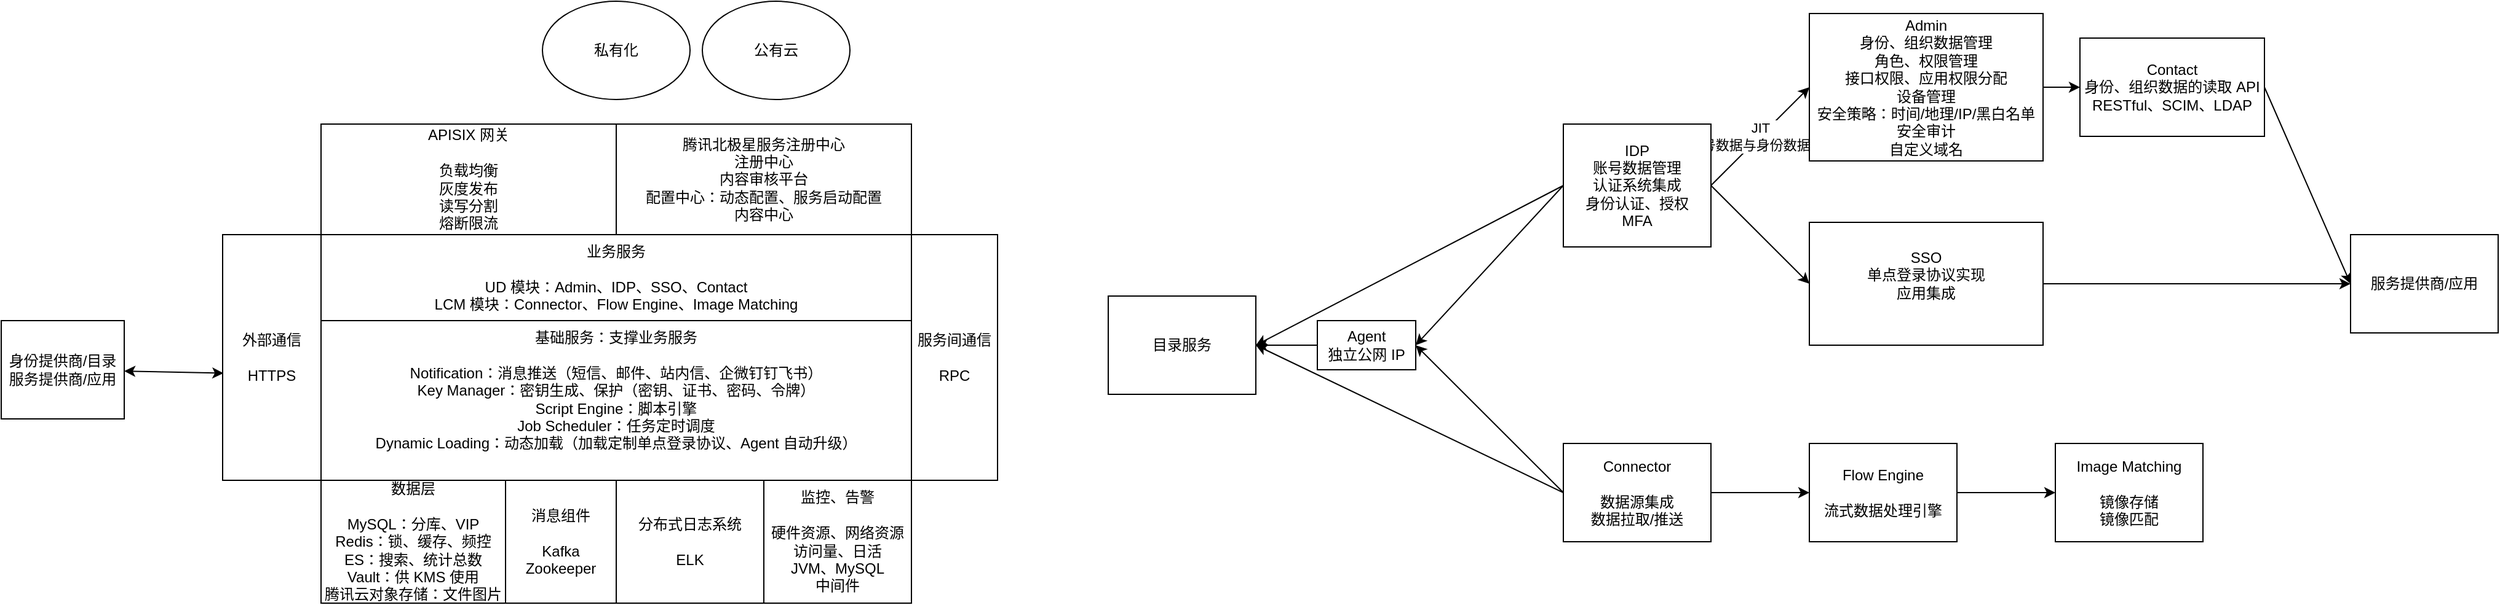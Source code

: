 <mxfile version="20.4.2" type="github">
  <diagram id="m7KzZiY3-KN9SMEAAMLc" name="第 1 页">
    <mxGraphModel dx="2520" dy="887" grid="1" gridSize="10" guides="1" tooltips="1" connect="1" arrows="1" fold="1" page="1" pageScale="1" pageWidth="1169" pageHeight="1654" math="0" shadow="0">
      <root>
        <mxCell id="0" />
        <mxCell id="1" parent="0" />
        <mxCell id="ulN_Afe3Hyk2KE6-v_vF-11" value="目录服务" style="rounded=0;whiteSpace=wrap;html=1;" vertex="1" parent="1">
          <mxGeometry x="-240" y="460" width="120" height="80" as="geometry" />
        </mxCell>
        <mxCell id="ulN_Afe3Hyk2KE6-v_vF-22" style="edgeStyle=none;rounded=0;orthogonalLoop=1;jettySize=auto;html=1;entryX=1;entryY=0.5;entryDx=0;entryDy=0;" edge="1" parent="1" source="ulN_Afe3Hyk2KE6-v_vF-13" target="ulN_Afe3Hyk2KE6-v_vF-11">
          <mxGeometry relative="1" as="geometry" />
        </mxCell>
        <mxCell id="ulN_Afe3Hyk2KE6-v_vF-13" value="&lt;div&gt;Agent&lt;/div&gt;独立公网 IP" style="rounded=0;whiteSpace=wrap;html=1;" vertex="1" parent="1">
          <mxGeometry x="-70" y="480" width="80" height="40" as="geometry" />
        </mxCell>
        <mxCell id="ulN_Afe3Hyk2KE6-v_vF-19" style="rounded=0;orthogonalLoop=1;jettySize=auto;html=1;entryX=1;entryY=0.5;entryDx=0;entryDy=0;exitX=0;exitY=0.5;exitDx=0;exitDy=0;" edge="1" parent="1" source="ulN_Afe3Hyk2KE6-v_vF-17" target="ulN_Afe3Hyk2KE6-v_vF-11">
          <mxGeometry relative="1" as="geometry">
            <mxPoint x="120" y="410" as="sourcePoint" />
          </mxGeometry>
        </mxCell>
        <mxCell id="ulN_Afe3Hyk2KE6-v_vF-23" style="edgeStyle=none;rounded=0;orthogonalLoop=1;jettySize=auto;html=1;exitX=0;exitY=0.5;exitDx=0;exitDy=0;entryX=1;entryY=0.5;entryDx=0;entryDy=0;" edge="1" parent="1" source="ulN_Afe3Hyk2KE6-v_vF-17" target="ulN_Afe3Hyk2KE6-v_vF-13">
          <mxGeometry relative="1" as="geometry" />
        </mxCell>
        <mxCell id="ulN_Afe3Hyk2KE6-v_vF-43" style="edgeStyle=none;rounded=0;orthogonalLoop=1;jettySize=auto;html=1;entryX=0;entryY=0.5;entryDx=0;entryDy=0;exitX=1;exitY=0.5;exitDx=0;exitDy=0;" edge="1" parent="1" source="ulN_Afe3Hyk2KE6-v_vF-17" target="ulN_Afe3Hyk2KE6-v_vF-44">
          <mxGeometry relative="1" as="geometry">
            <mxPoint x="370" y="380" as="targetPoint" />
          </mxGeometry>
        </mxCell>
        <mxCell id="ulN_Afe3Hyk2KE6-v_vF-48" value="&lt;div&gt;JIT&lt;/div&gt;&lt;div&gt;账号数据与身份数据 1:n&lt;br&gt;&lt;/div&gt;" style="edgeStyle=none;rounded=0;orthogonalLoop=1;jettySize=auto;html=1;exitX=1;exitY=0.5;exitDx=0;exitDy=0;entryX=0;entryY=0.5;entryDx=0;entryDy=0;" edge="1" parent="1" source="ulN_Afe3Hyk2KE6-v_vF-17" target="ulN_Afe3Hyk2KE6-v_vF-47">
          <mxGeometry relative="1" as="geometry" />
        </mxCell>
        <mxCell id="ulN_Afe3Hyk2KE6-v_vF-17" value="&lt;div&gt;IDP&lt;/div&gt;&lt;div&gt;账号数据管理&lt;/div&gt;&lt;div&gt;认证系统集成&lt;br&gt;&lt;/div&gt;&lt;div&gt;身份认证、授权&lt;br&gt;&lt;/div&gt;&lt;div&gt;MFA&lt;br&gt;&lt;/div&gt;" style="rounded=0;whiteSpace=wrap;html=1;" vertex="1" parent="1">
          <mxGeometry x="130" y="320" width="120" height="100" as="geometry" />
        </mxCell>
        <mxCell id="ulN_Afe3Hyk2KE6-v_vF-20" style="edgeStyle=none;rounded=0;orthogonalLoop=1;jettySize=auto;html=1;entryX=1;entryY=0.5;entryDx=0;entryDy=0;exitX=0;exitY=0.5;exitDx=0;exitDy=0;" edge="1" parent="1" source="ulN_Afe3Hyk2KE6-v_vF-18" target="ulN_Afe3Hyk2KE6-v_vF-11">
          <mxGeometry relative="1" as="geometry" />
        </mxCell>
        <mxCell id="ulN_Afe3Hyk2KE6-v_vF-24" style="edgeStyle=none;rounded=0;orthogonalLoop=1;jettySize=auto;html=1;exitX=0;exitY=0.5;exitDx=0;exitDy=0;entryX=1;entryY=0.5;entryDx=0;entryDy=0;" edge="1" parent="1" source="ulN_Afe3Hyk2KE6-v_vF-18" target="ulN_Afe3Hyk2KE6-v_vF-13">
          <mxGeometry relative="1" as="geometry" />
        </mxCell>
        <mxCell id="ulN_Afe3Hyk2KE6-v_vF-38" value="" style="edgeStyle=none;rounded=0;orthogonalLoop=1;jettySize=auto;html=1;entryX=0;entryY=0.5;entryDx=0;entryDy=0;" edge="1" parent="1" source="ulN_Afe3Hyk2KE6-v_vF-18" target="ulN_Afe3Hyk2KE6-v_vF-33">
          <mxGeometry relative="1" as="geometry" />
        </mxCell>
        <mxCell id="ulN_Afe3Hyk2KE6-v_vF-18" value="&lt;div&gt;Connector&lt;/div&gt;&lt;div&gt;&lt;br&gt;&lt;/div&gt;&lt;div&gt;数据源集成&lt;/div&gt;&lt;div&gt;数据拉取/推送&lt;br&gt;&lt;/div&gt;" style="rounded=0;whiteSpace=wrap;html=1;" vertex="1" parent="1">
          <mxGeometry x="130" y="580" width="120" height="80" as="geometry" />
        </mxCell>
        <mxCell id="ulN_Afe3Hyk2KE6-v_vF-39" value="" style="edgeStyle=none;rounded=0;orthogonalLoop=1;jettySize=auto;html=1;entryX=0;entryY=0.5;entryDx=0;entryDy=0;" edge="1" parent="1" source="ulN_Afe3Hyk2KE6-v_vF-33" target="ulN_Afe3Hyk2KE6-v_vF-34">
          <mxGeometry relative="1" as="geometry" />
        </mxCell>
        <mxCell id="ulN_Afe3Hyk2KE6-v_vF-33" value="&lt;div&gt;Flow Engine&lt;/div&gt;&lt;div&gt;&lt;br&gt;&lt;/div&gt;&lt;div&gt;流式数据处理引擎&lt;br&gt;&lt;/div&gt;" style="rounded=0;whiteSpace=wrap;html=1;" vertex="1" parent="1">
          <mxGeometry x="330" y="580" width="120" height="80" as="geometry" />
        </mxCell>
        <mxCell id="ulN_Afe3Hyk2KE6-v_vF-34" value="&lt;div&gt;Image Matching&lt;/div&gt;&lt;div&gt;&lt;br&gt;&lt;/div&gt;&lt;div&gt;镜像存储&lt;/div&gt;&lt;div&gt;镜像匹配&lt;br&gt;&lt;/div&gt;" style="rounded=0;whiteSpace=wrap;html=1;" vertex="1" parent="1">
          <mxGeometry x="530" y="580" width="120" height="80" as="geometry" />
        </mxCell>
        <mxCell id="ulN_Afe3Hyk2KE6-v_vF-53" style="edgeStyle=none;rounded=0;orthogonalLoop=1;jettySize=auto;html=1;entryX=0;entryY=0.5;entryDx=0;entryDy=0;exitX=1;exitY=0.5;exitDx=0;exitDy=0;" edge="1" parent="1" source="ulN_Afe3Hyk2KE6-v_vF-44" target="ulN_Afe3Hyk2KE6-v_vF-51">
          <mxGeometry relative="1" as="geometry" />
        </mxCell>
        <mxCell id="ulN_Afe3Hyk2KE6-v_vF-44" value="&lt;div&gt;SSO&lt;/div&gt;&lt;div&gt;单点登录协议实现&lt;/div&gt;&lt;div&gt;应用集成&lt;/div&gt;&lt;div&gt;&lt;br&gt;&lt;/div&gt;" style="rounded=0;whiteSpace=wrap;html=1;" vertex="1" parent="1">
          <mxGeometry x="330" y="400" width="190" height="100" as="geometry" />
        </mxCell>
        <mxCell id="ulN_Afe3Hyk2KE6-v_vF-50" style="edgeStyle=none;rounded=0;orthogonalLoop=1;jettySize=auto;html=1;entryX=0;entryY=0.5;entryDx=0;entryDy=0;exitX=1;exitY=0.5;exitDx=0;exitDy=0;" edge="1" parent="1" source="ulN_Afe3Hyk2KE6-v_vF-47" target="ulN_Afe3Hyk2KE6-v_vF-49">
          <mxGeometry relative="1" as="geometry" />
        </mxCell>
        <mxCell id="ulN_Afe3Hyk2KE6-v_vF-47" value="&lt;div&gt;Admin&lt;/div&gt;&lt;div&gt;身份、组织数据管理&lt;/div&gt;&lt;div&gt;角色、权限管理&lt;/div&gt;&lt;div&gt;接口权限、应用权限分配&lt;br&gt;&lt;/div&gt;&lt;div&gt;设备管理&lt;/div&gt;&lt;div&gt;安全策略：时间/地理/IP/黑白名单&lt;/div&gt;&lt;div&gt;安全审计&lt;/div&gt;&lt;div&gt;自定义域名&lt;br&gt;&lt;/div&gt;" style="rounded=0;whiteSpace=wrap;html=1;" vertex="1" parent="1">
          <mxGeometry x="330" y="230" width="190" height="120" as="geometry" />
        </mxCell>
        <mxCell id="ulN_Afe3Hyk2KE6-v_vF-56" style="edgeStyle=none;rounded=0;orthogonalLoop=1;jettySize=auto;html=1;exitX=1;exitY=0.5;exitDx=0;exitDy=0;entryX=0;entryY=0.5;entryDx=0;entryDy=0;" edge="1" parent="1" source="ulN_Afe3Hyk2KE6-v_vF-49" target="ulN_Afe3Hyk2KE6-v_vF-51">
          <mxGeometry relative="1" as="geometry" />
        </mxCell>
        <mxCell id="ulN_Afe3Hyk2KE6-v_vF-49" value="&lt;div&gt;Contact&lt;/div&gt;&lt;div&gt;身份、组织数据的读取 API&lt;/div&gt;&lt;div&gt;RESTful、SCIM、LDAP&lt;br&gt;&lt;/div&gt;" style="rounded=0;whiteSpace=wrap;html=1;" vertex="1" parent="1">
          <mxGeometry x="550" y="250" width="150" height="80" as="geometry" />
        </mxCell>
        <mxCell id="ulN_Afe3Hyk2KE6-v_vF-51" value="服务提供商/应用" style="rounded=0;whiteSpace=wrap;html=1;" vertex="1" parent="1">
          <mxGeometry x="770" y="410" width="120" height="80" as="geometry" />
        </mxCell>
        <mxCell id="ulN_Afe3Hyk2KE6-v_vF-58" value="&lt;div&gt;APISIX 网关&lt;/div&gt;&lt;div&gt;&lt;br&gt;&lt;/div&gt;&lt;div&gt;负载均衡&lt;/div&gt;&lt;div&gt;灰度发布&lt;/div&gt;&lt;div&gt;读写分割&lt;/div&gt;&lt;div&gt;熔断限流&lt;br&gt;&lt;/div&gt;" style="rounded=0;whiteSpace=wrap;html=1;" vertex="1" parent="1">
          <mxGeometry x="-880" y="320" width="240" height="90" as="geometry" />
        </mxCell>
        <mxCell id="ulN_Afe3Hyk2KE6-v_vF-59" value="&lt;div&gt;业务服务&lt;/div&gt;&lt;div&gt;&lt;br&gt;&lt;/div&gt;&lt;div&gt;UD 模块：Admin、IDP、SSO、Contact&lt;/div&gt;&lt;div&gt;LCM 模块：Connector、Flow Engine、Image Matching&lt;br&gt;&lt;/div&gt;" style="rounded=0;whiteSpace=wrap;html=1;align=center;verticalAlign=top;" vertex="1" parent="1">
          <mxGeometry x="-880" y="410" width="480" height="70" as="geometry" />
        </mxCell>
        <mxCell id="ulN_Afe3Hyk2KE6-v_vF-62" value="&lt;div&gt;基础服务：支撑业务服务&lt;/div&gt;&lt;div&gt;&lt;br&gt;&lt;/div&gt;&lt;div&gt;Notification：消息推送（短信、邮件、站内信、企微钉钉飞书）&lt;/div&gt;&lt;div&gt;Key Manager：密钥生成、保护（密钥、证书、密码、令牌）&lt;br&gt;&lt;/div&gt;&lt;div&gt;Script Engine：脚本引擎&lt;/div&gt;&lt;div&gt;Job Scheduler：任务定时调度&lt;br&gt;&lt;/div&gt;&lt;div&gt;Dynamic Loading：动态加载（加载定制单点登录协议、Agent 自动升级）&lt;/div&gt;&lt;div&gt;&lt;br&gt;&lt;/div&gt;" style="rounded=0;whiteSpace=wrap;html=1;verticalAlign=top;" vertex="1" parent="1">
          <mxGeometry x="-880" y="480" width="480" height="130" as="geometry" />
        </mxCell>
        <mxCell id="ulN_Afe3Hyk2KE6-v_vF-64" value="&lt;div&gt;数据层&lt;/div&gt;&lt;div&gt;&lt;br&gt;&lt;/div&gt;&lt;div&gt;MySQL：分库、VIP&lt;/div&gt;&lt;div&gt;Redis：锁、缓存、频控&lt;/div&gt;&lt;div&gt;ES：搜索、统计总数&lt;/div&gt;&lt;div&gt;Vault：供 KMS 使用&lt;/div&gt;&lt;div&gt;腾讯云对象存储：文件图片&lt;br&gt;&lt;/div&gt;" style="rounded=0;whiteSpace=wrap;html=1;" vertex="1" parent="1">
          <mxGeometry x="-880" y="610" width="150" height="100" as="geometry" />
        </mxCell>
        <mxCell id="ulN_Afe3Hyk2KE6-v_vF-65" value="&lt;div&gt;分布式日志系统&lt;/div&gt;&lt;div&gt;&lt;br&gt;&lt;/div&gt;&lt;div&gt;ELK&lt;/div&gt;" style="rounded=0;whiteSpace=wrap;html=1;" vertex="1" parent="1">
          <mxGeometry x="-640" y="610" width="120" height="100" as="geometry" />
        </mxCell>
        <mxCell id="ulN_Afe3Hyk2KE6-v_vF-66" value="&lt;div&gt;消息组件&lt;/div&gt;&lt;div&gt;&lt;br&gt;&lt;/div&gt;&lt;div&gt;Kafka&lt;br&gt;&lt;/div&gt;&lt;div&gt;Zookeeper&lt;br&gt;&lt;/div&gt;" style="rounded=0;whiteSpace=wrap;html=1;" vertex="1" parent="1">
          <mxGeometry x="-730" y="610" width="90" height="100" as="geometry" />
        </mxCell>
        <mxCell id="ulN_Afe3Hyk2KE6-v_vF-67" value="&lt;div&gt;监控、告警&lt;/div&gt;&lt;div&gt;&lt;br&gt;&lt;/div&gt;&lt;div&gt;硬件资源、网络资源&lt;/div&gt;&lt;div&gt;访问量、日活&lt;br&gt;&lt;/div&gt;&lt;div&gt;JVM、MySQL&lt;/div&gt;&lt;div&gt;中间件&lt;br&gt;&lt;/div&gt;" style="rounded=0;whiteSpace=wrap;html=1;" vertex="1" parent="1">
          <mxGeometry x="-520" y="610" width="120" height="100" as="geometry" />
        </mxCell>
        <mxCell id="ulN_Afe3Hyk2KE6-v_vF-68" value="&lt;div&gt;服务间通信&lt;/div&gt;&lt;div&gt;&lt;br&gt;&lt;/div&gt;&lt;div&gt;RPC&lt;br&gt;&lt;/div&gt;" style="rounded=0;whiteSpace=wrap;html=1;" vertex="1" parent="1">
          <mxGeometry x="-400" y="410" width="70" height="200" as="geometry" />
        </mxCell>
        <mxCell id="ulN_Afe3Hyk2KE6-v_vF-69" value="&lt;div&gt;外部通信&lt;/div&gt;&lt;div&gt;&lt;br&gt;&lt;/div&gt;&lt;div&gt;HTTPS&lt;br&gt;&lt;/div&gt;" style="rounded=0;whiteSpace=wrap;html=1;" vertex="1" parent="1">
          <mxGeometry x="-960" y="410" width="80" height="200" as="geometry" />
        </mxCell>
        <mxCell id="ulN_Afe3Hyk2KE6-v_vF-71" style="edgeStyle=none;rounded=0;orthogonalLoop=1;jettySize=auto;html=1;entryX=0.008;entryY=0.564;entryDx=0;entryDy=0;entryPerimeter=0;startArrow=classic;startFill=1;" edge="1" parent="1" source="ulN_Afe3Hyk2KE6-v_vF-70" target="ulN_Afe3Hyk2KE6-v_vF-69">
          <mxGeometry relative="1" as="geometry" />
        </mxCell>
        <mxCell id="ulN_Afe3Hyk2KE6-v_vF-70" value="&lt;div&gt;身份提供商/目录&lt;br&gt;&lt;/div&gt;&lt;div&gt;服务提供商/应用&lt;br&gt;&lt;/div&gt;" style="rounded=0;whiteSpace=wrap;html=1;" vertex="1" parent="1">
          <mxGeometry x="-1140" y="480" width="100" height="80" as="geometry" />
        </mxCell>
        <mxCell id="ulN_Afe3Hyk2KE6-v_vF-72" value="&lt;div&gt;腾讯北极星服务注册中心&lt;/div&gt;&lt;div&gt;注册中心&lt;/div&gt;&lt;div&gt;内容审核平台&lt;/div&gt;&lt;div&gt;配置中心：动态配置、服务启动配置&lt;/div&gt;&lt;div&gt;内容中心&lt;br&gt;&lt;/div&gt;" style="rounded=0;whiteSpace=wrap;html=1;" vertex="1" parent="1">
          <mxGeometry x="-640" y="320" width="240" height="90" as="geometry" />
        </mxCell>
        <mxCell id="ulN_Afe3Hyk2KE6-v_vF-75" value="私有化" style="ellipse;whiteSpace=wrap;html=1;" vertex="1" parent="1">
          <mxGeometry x="-700" y="220" width="120" height="80" as="geometry" />
        </mxCell>
        <mxCell id="ulN_Afe3Hyk2KE6-v_vF-77" value="&lt;div&gt;公有云&lt;/div&gt;" style="ellipse;whiteSpace=wrap;html=1;" vertex="1" parent="1">
          <mxGeometry x="-570" y="220" width="120" height="80" as="geometry" />
        </mxCell>
      </root>
    </mxGraphModel>
  </diagram>
</mxfile>
